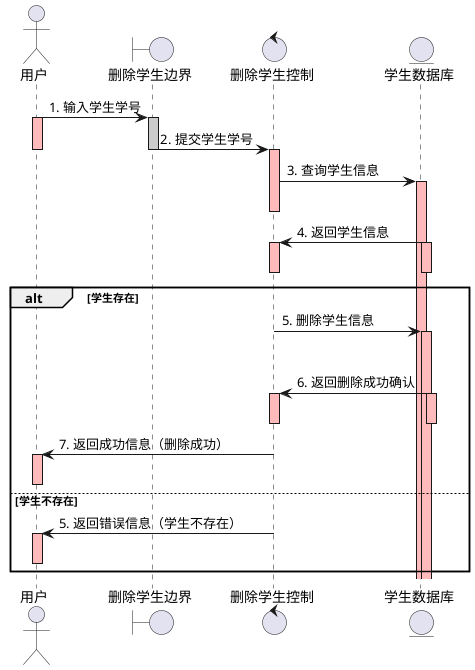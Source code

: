 @startuml 删除学生
actor 用户 as user
boundary 删除学生边界 as deleteStudentB
control 删除学生控制 as deleteStudentC
entity 学生数据库 as studentDB

user -> deleteStudentB : 1. 输入学生学号
activate user #FFBBBB
activate deleteStudentB #cccccc

deleteStudentB -> deleteStudentC : 2. 提交学生学号
deactivate user
activate deleteStudentC #FFBBBB
deactivate deleteStudentB

deleteStudentC -> studentDB : 3. 查询学生信息
activate studentDB #FFBBBB
deactivate deleteStudentC

studentDB -> deleteStudentC : 4. 返回学生信息
activate studentDB #FFBBBB
activate deleteStudentC #FFBBBB
deactivate studentDB 
deactivate deleteStudentC

alt 学生存在
    deleteStudentC -> studentDB : 5. 删除学生信息
    activate studentDB #FFBBBB
    deactivate deleteStudentC

    studentDB -> deleteStudentC : 6. 返回删除成功确认
    activate studentDB #FFBBBB
    activate deleteStudentC #FFBBBB
    deactivate studentDB 
    deactivate deleteStudentC

    deleteStudentC -> user : 7. 返回成功信息（删除成功）
    activate user #FFBBBB
    deactivate user
else 学生不存在
    deleteStudentC -> user : 5. 返回错误信息（学生不存在）
    activate user #FFBBBB
    deactivate user
end

@enduml
